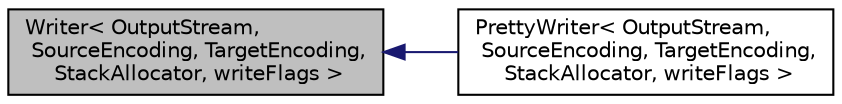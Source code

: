 digraph "Writer&lt; OutputStream, SourceEncoding, TargetEncoding, StackAllocator, writeFlags &gt;"
{
  edge [fontname="Helvetica",fontsize="10",labelfontname="Helvetica",labelfontsize="10"];
  node [fontname="Helvetica",fontsize="10",shape=record];
  rankdir="LR";
  Node0 [label="Writer\< OutputStream,\l SourceEncoding, TargetEncoding,\l StackAllocator, writeFlags \>",height=0.2,width=0.4,color="black", fillcolor="grey75", style="filled", fontcolor="black"];
  Node0 -> Node1 [dir="back",color="midnightblue",fontsize="10",style="solid",fontname="Helvetica"];
  Node1 [label="PrettyWriter\< OutputStream,\l SourceEncoding, TargetEncoding,\l StackAllocator, writeFlags \>",height=0.2,width=0.4,color="black", fillcolor="white", style="filled",URL="$class_pretty_writer.html",tooltip="Writer with indentation and spacing. "];
}
